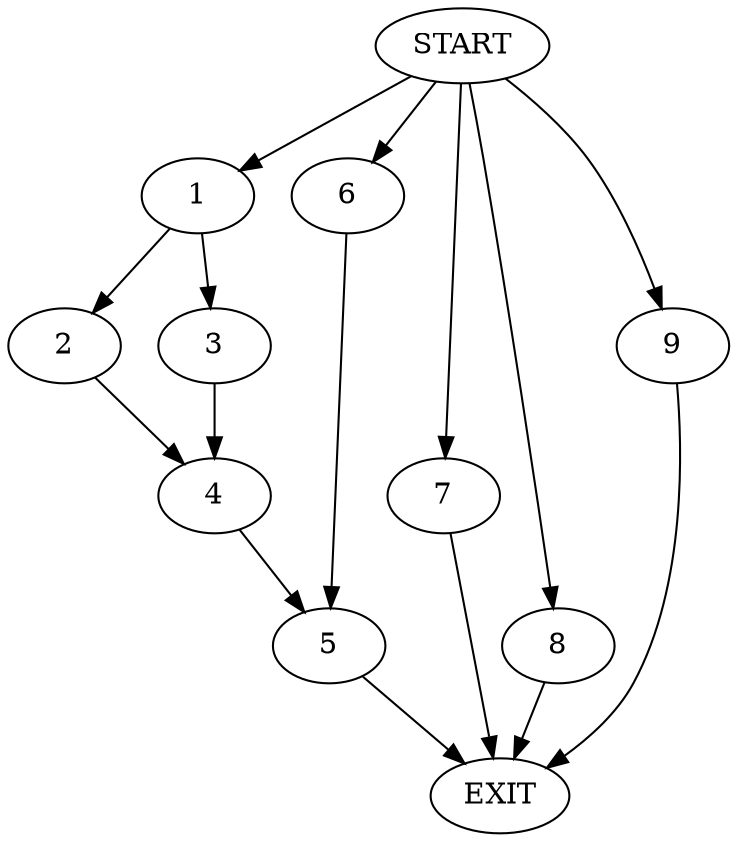 digraph {
0 [label="START"]
10 [label="EXIT"]
0 -> 1
1 -> 2
1 -> 3
2 -> 4
3 -> 4
4 -> 5
5 -> 10
0 -> 6
6 -> 5
0 -> 7
7 -> 10
0 -> 8
8 -> 10
0 -> 9
9 -> 10
}
